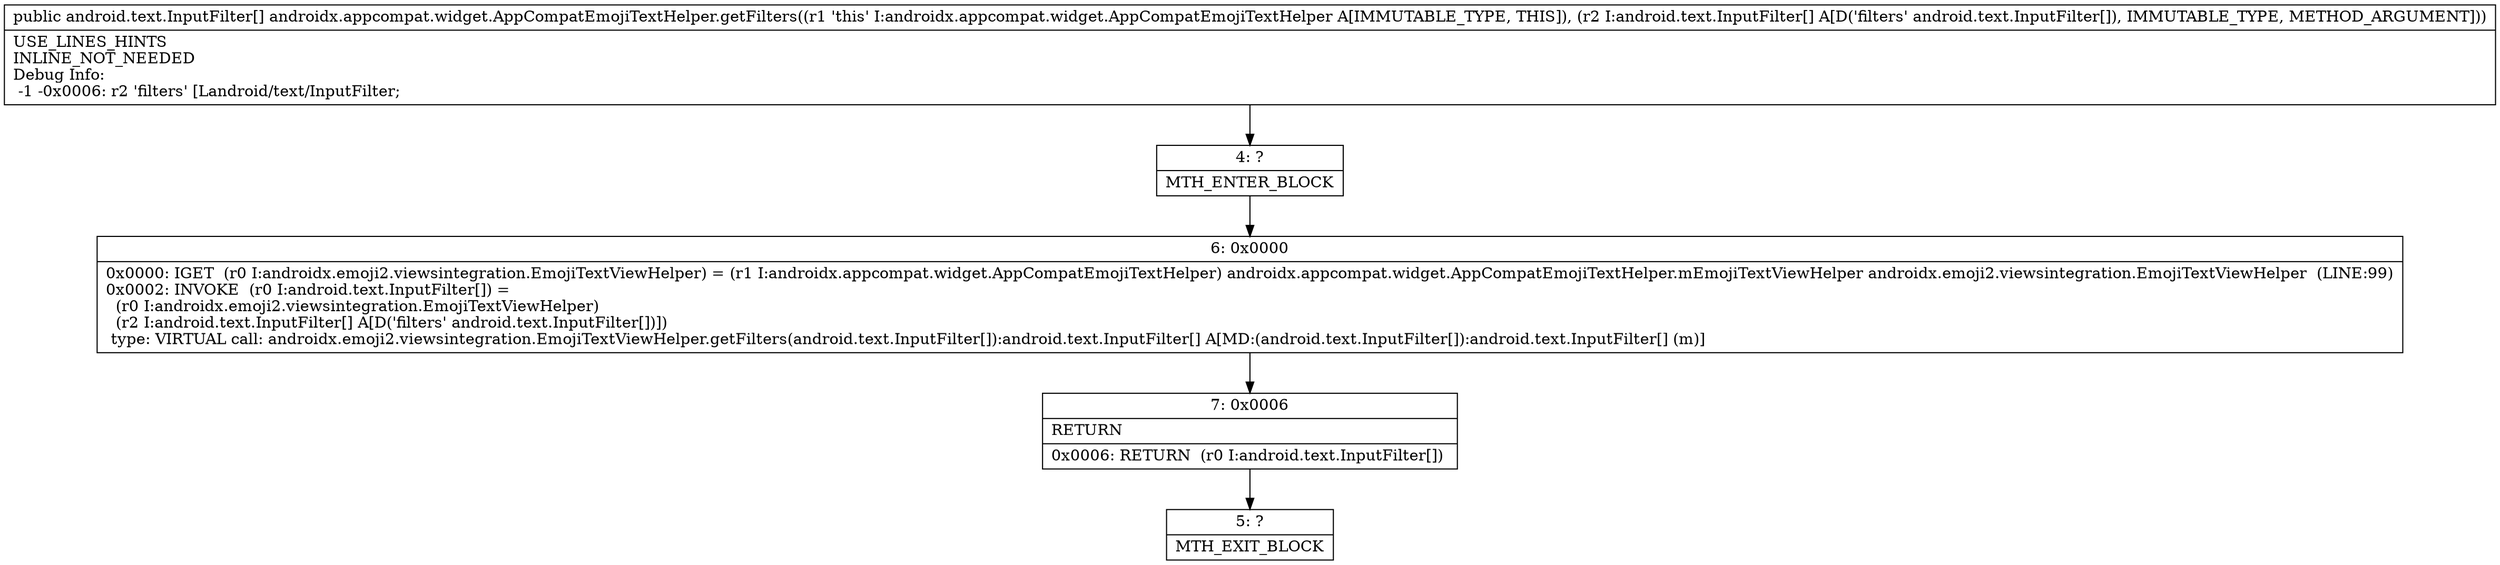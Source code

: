 digraph "CFG forandroidx.appcompat.widget.AppCompatEmojiTextHelper.getFilters([Landroid\/text\/InputFilter;)[Landroid\/text\/InputFilter;" {
Node_4 [shape=record,label="{4\:\ ?|MTH_ENTER_BLOCK\l}"];
Node_6 [shape=record,label="{6\:\ 0x0000|0x0000: IGET  (r0 I:androidx.emoji2.viewsintegration.EmojiTextViewHelper) = (r1 I:androidx.appcompat.widget.AppCompatEmojiTextHelper) androidx.appcompat.widget.AppCompatEmojiTextHelper.mEmojiTextViewHelper androidx.emoji2.viewsintegration.EmojiTextViewHelper  (LINE:99)\l0x0002: INVOKE  (r0 I:android.text.InputFilter[]) = \l  (r0 I:androidx.emoji2.viewsintegration.EmojiTextViewHelper)\l  (r2 I:android.text.InputFilter[] A[D('filters' android.text.InputFilter[])])\l type: VIRTUAL call: androidx.emoji2.viewsintegration.EmojiTextViewHelper.getFilters(android.text.InputFilter[]):android.text.InputFilter[] A[MD:(android.text.InputFilter[]):android.text.InputFilter[] (m)]\l}"];
Node_7 [shape=record,label="{7\:\ 0x0006|RETURN\l|0x0006: RETURN  (r0 I:android.text.InputFilter[]) \l}"];
Node_5 [shape=record,label="{5\:\ ?|MTH_EXIT_BLOCK\l}"];
MethodNode[shape=record,label="{public android.text.InputFilter[] androidx.appcompat.widget.AppCompatEmojiTextHelper.getFilters((r1 'this' I:androidx.appcompat.widget.AppCompatEmojiTextHelper A[IMMUTABLE_TYPE, THIS]), (r2 I:android.text.InputFilter[] A[D('filters' android.text.InputFilter[]), IMMUTABLE_TYPE, METHOD_ARGUMENT]))  | USE_LINES_HINTS\lINLINE_NOT_NEEDED\lDebug Info:\l  \-1 \-0x0006: r2 'filters' [Landroid\/text\/InputFilter;\l}"];
MethodNode -> Node_4;Node_4 -> Node_6;
Node_6 -> Node_7;
Node_7 -> Node_5;
}

